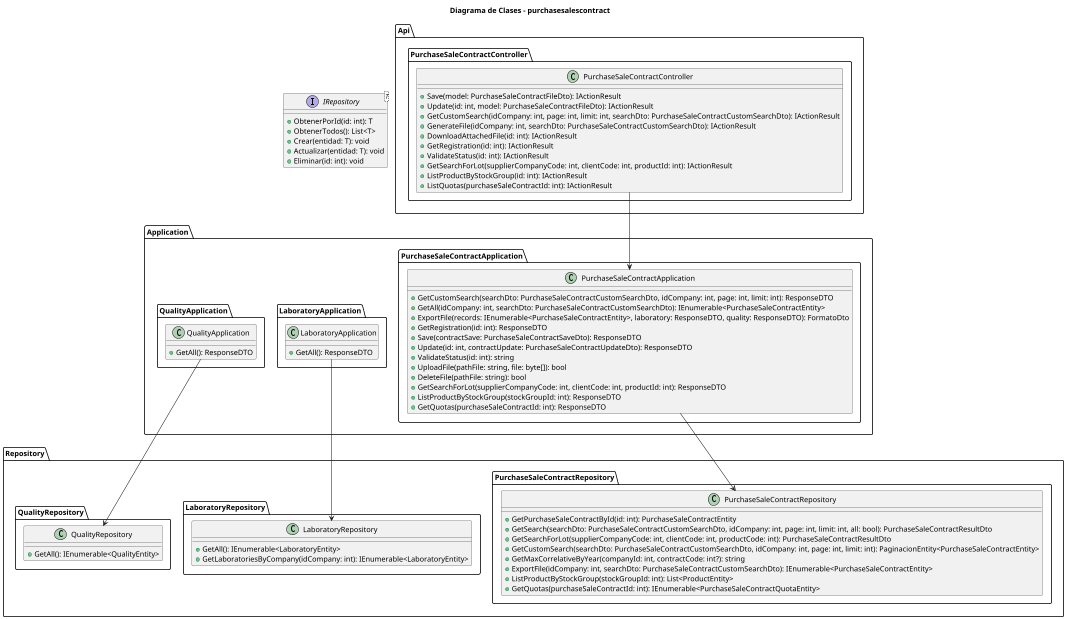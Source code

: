 @startuml "Diagrama de Clases - Arquitectura .NET Core con AD Auth"
title "Diagrama de Clases - purchasesalescontract"
skinparam dpi 50
skinparam pageSize A3
 
package Api {
    package PurchaseSaleContractController {
        class PurchaseSaleContractController {
            + Save(model: PurchaseSaleContractFileDto): IActionResult
            + Update(id: int, model: PurchaseSaleContractFileDto): IActionResult
            + GetCustomSearch(idCompany: int, page: int, limit: int, searchDto: PurchaseSaleContractCustomSearchDto): IActionResult
            + GenerateFile(idCompany: int, searchDto: PurchaseSaleContractCustomSearchDto): IActionResult
            + DownloadAttachedFile(id: int): IActionResult
            + GetRegistration(id: int): IActionResult
            + ValidateStatus(id: int): IActionResult
            + GetSearchForLot(supplierCompanyCode: int, clientCode: int, productId: int): IActionResult
            + ListProductByStockGroup(id: int): IActionResult
            + ListQuotas(purchaseSaleContractId: int): IActionResult
        }
    }  
}
 
package Application {
    package PurchaseSaleContractApplication {
        class PurchaseSaleContractApplication {
            + GetCustomSearch(searchDto: PurchaseSaleContractCustomSearchDto, idCompany: int, page: int, limit: int): ResponseDTO
            + GetAll(idCompany: int, searchDto: PurchaseSaleContractCustomSearchDto): IEnumerable<PurchaseSaleContractEntity>
            + ExportFile(records: IEnumerable<PurchaseSaleContractEntity>, laboratory: ResponseDTO, quality: ResponseDTO): FormatoDto
            + GetRegistration(id: int): ResponseDTO
            + Save(contractSave: PurchaseSaleContractSaveDto): ResponseDTO
            + Update(id: int, contractUpdate: PurchaseSaleContractUpdateDto): ResponseDTO
            + ValidateStatus(id: int): string
            + UploadFile(pathFile: string, file: byte[]): bool
            + DeleteFile(pathFile: string): bool
            + GetSearchForLot(supplierCompanyCode: int, clientCode: int, productId: int): ResponseDTO
            + ListProductByStockGroup(stockGroupId: int): ResponseDTO
            + GetQuotas(purchaseSaleContractId: int): ResponseDTO
        }
    }
     package LaboratoryApplication {
        class LaboratoryApplication {
            + GetAll(): ResponseDTO
        }
    }

    package QualityApplication {
        class QualityApplication {
            + GetAll(): ResponseDTO
        }
    }
}
 
package Repository {
    package PurchaseSaleContractRepository {
        class PurchaseSaleContractRepository {
            + GetPurchaseSaleContractById(id: int): PurchaseSaleContractEntity
            + GetSearch(searchDto: PurchaseSaleContractCustomSearchDto, idCompany: int, page: int, limit: int, all: bool): PurchaseSaleContractResultDto
            + GetSearchForLot(supplierCompanyCode: int, clientCode: int, productCode: int): PurchaseSaleContractResultDto
            + GetCustomSearch(searchDto: PurchaseSaleContractCustomSearchDto, idCompany: int, page: int, limit: int): PaginacionEntity<PurchaseSaleContractEntity>
            + GetMaxCorrelativeByYear(companyId: int, contractCode: int?): string
            + ExportFile(idCompany: int, searchDto: PurchaseSaleContractCustomSearchDto): IEnumerable<PurchaseSaleContractEntity>
            + ListProductByStockGroup(stockGroupId: int): List<ProductEntity>
            + GetQuotas(purchaseSaleContractId: int): IEnumerable<PurchaseSaleContractQuotaEntity>
        }
    }   

     package LaboratoryRepository {
        class LaboratoryRepository {
            + GetAll(): IEnumerable<LaboratoryEntity>
            + GetLaboratoriesByCompany(idCompany: int): IEnumerable<LaboratoryEntity>
        }
    }

     package QualityRepository {
        class QualityRepository {
            + GetAll(): IEnumerable<QualityEntity>
        }
    }
}
 
' Interfaces de Repository
interface IRepository<T> {
    + ObtenerPorId(id: int): T
    + ObtenerTodos(): List<T>
    + Crear(entidad: T): void
    + Actualizar(entidad: T): void
    + Eliminar(id: int): void
}
 
Api.PurchaseSaleContractController.PurchaseSaleContractController --> Application.PurchaseSaleContractApplication.PurchaseSaleContractApplication
Application.PurchaseSaleContractApplication.PurchaseSaleContractApplication --> Repository.PurchaseSaleContractRepository.PurchaseSaleContractRepository
 
Application.LaboratoryApplication.LaboratoryApplication --> Repository.LaboratoryRepository.LaboratoryRepository 

Application.QualityApplication.QualityApplication --> Repository.QualityRepository.QualityRepository
@enduml